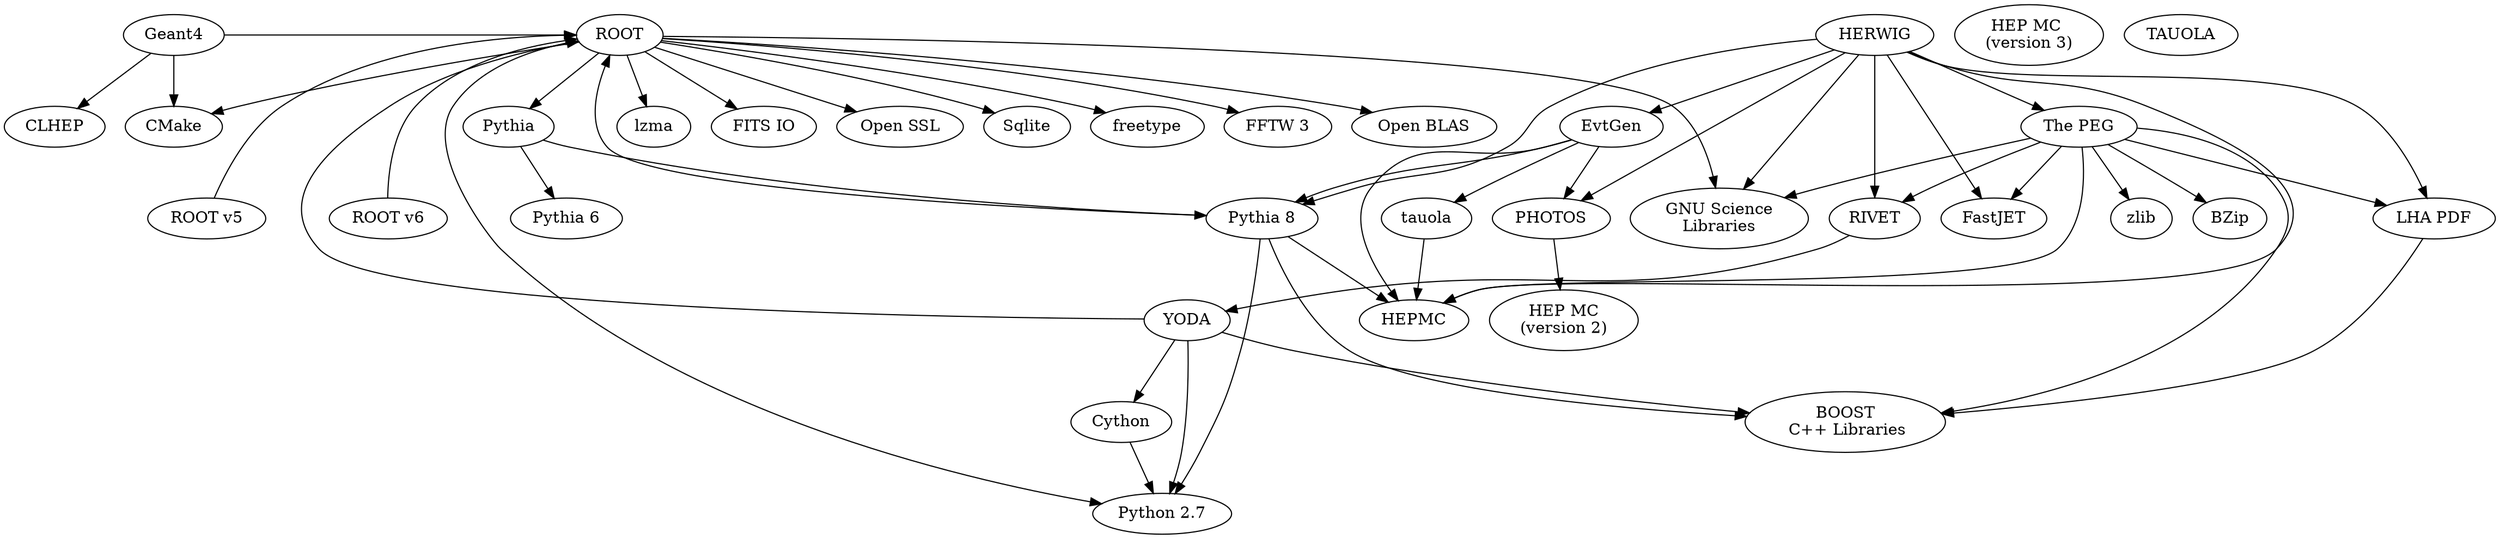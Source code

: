 /* The dependency tree of the HEP applications
We assume that the graph is directed, else we end up with infinite builds on Jenkins,
hence the use of "digraph" below.
*/
digraph hepdep {
/*
First, we draw all of  the main nodes in the HEP tree
- Nodes are sorted alphabetically.
- node names are all lower case
- node lables are what the node is called by it's developers
*/

clhep [label="CLHEP"];
evtgen [label="EvtGen"];
fastjet [label="FastJET"];
geant4 [label="Geant4"];
hepmc [label="HEPMC"];
hepmc2 [label="HEP MC\n(version 2)"];
hepmc3 [label="HEP MC \n(version 3)"];
herwig [label="HERWIG"];
lhapdf [label="LHA PDF"];
pythia [label="Pythia"];
pythia6 [label="Pythia 6"];
pythia8 [label="Pythia 8"];
rivet [label="RIVET"];
root [label="ROOT"];
root5 [label="ROOT v5"];
root6 [label="ROOT v6"];
taola [label="TAUOLA"];
thepeg [label="The PEG"];
yoda [label="YODA"];
/* Now, those outside of the HEP tree, in the foundation tree*/
boost [label="BOOST\n C++ Libraries"];
python [label="Python 2.7"];
bzlib [label="BZip"];
zlib [label="zlib"];
gsl [label="GNU Science\nLibraries"];
cmake [label="CMake"];
lzma [label="lzma"];
fits [label="FITS IO"];
openssl [label="Open SSL"];
sqlite [label="Sqlite"];
freetype [label="freetype"];
fftw [label="FFTW 3"];
openblas [label="Open BLAS"];
photos [label="PHOTOS"];
cython [label="Cython"]
/* Now, we draw the dependencies*/
cython->python [newrank="true"];
yoda -> { python, boost, root, cython};

thepeg -> { boost, zlib, bzlib, gsl, lhapdf, hepmc, rivet, fastjet};
pythia-> {pythia6, pythia8};
pythia8 -> {root, hepmc, boost, python};
photos -> {hepmc2};
root6 -> root;
root5 -> root;
root -> {cmake, gsl, lzma, fits, sqlite, freetype, fftw, openblas, python, openssl,pythia};

rivet -> {yoda};
lhapdf -> {boost};

herwig -> {fastjet, lhapdf, rivet, thepeg, gsl, hepmc, evtgen, pythia8, photos};

geant4->{clhep, root, cmake};

evtgen -> {hepmc, pythia8, photos, tauola}

tauola -> {hepmc}
/* We put all of the user-facing applications on the same level */
{rank = same; root6; root5; pythia6; pythia8}
  {rank = same; root; geant4; herwig;}
}
